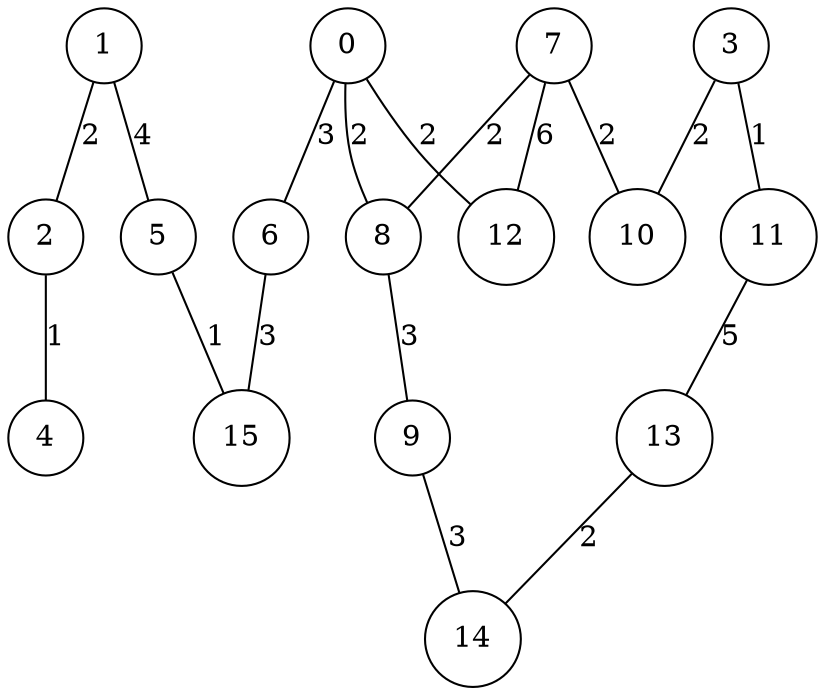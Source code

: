 graph qubit_interaction_graph {
    node [shape=circle];
    0 -- 6 [label=3];
    0 -- 8 [label=2];
    0 -- 12 [label=2];
    1 -- 5 [label=4];
    1 -- 2 [label=2];
    2 -- 4 [label=1];
    3 -- 11 [label=1];
    3 -- 10 [label=2];
    5 -- 15 [label=1];
    6 -- 15 [label=3];
    7 -- 12 [label=6];
    7 -- 8 [label=2];
    7 -- 10 [label=2];
    8 -- 9 [label=3];
    9 -- 14 [label=3];
    11 -- 13 [label=5];
    13 -- 14 [label=2];
}